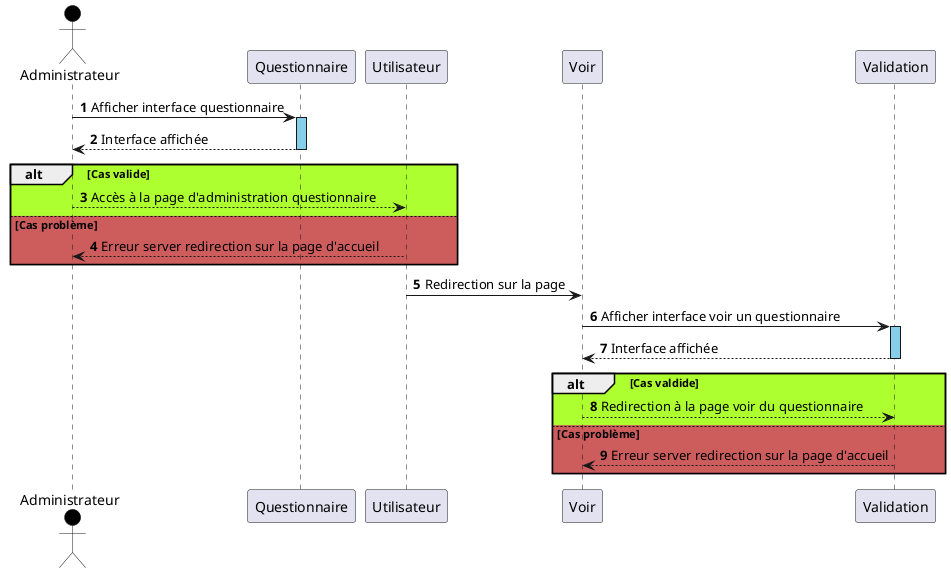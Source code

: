 @startuml voirquestionnaire
autonumber 
actor Administrateur #Black
Administrateur -> Questionnaire : Afficher interface questionnaire
activate Questionnaire #SkyBlue
Questionnaire --> Administrateur : Interface affichée
deactivate Questionnaire
alt #GreenYellow Cas valide 
Utilisateur <-- Administrateur : Accès à la page d'administration questionnaire
else #IndianRed Cas problème
Utilisateur --> Administrateur : Erreur server redirection sur la page d'accueil
end
Utilisateur -> Voir : Redirection sur la page
Voir -> Validation : Afficher interface voir un questionnaire
activate Validation #SkyBlue
Validation --> Voir : Interface affichée
deactivate Validation
alt #GreenYellow Cas valdide 
Voir --> Validation : Redirection à la page voir du questionnaire
else #IndianRed Cas problème
Voir <-- Validation : Erreur server redirection sur la page d'accueil
end
@enduml